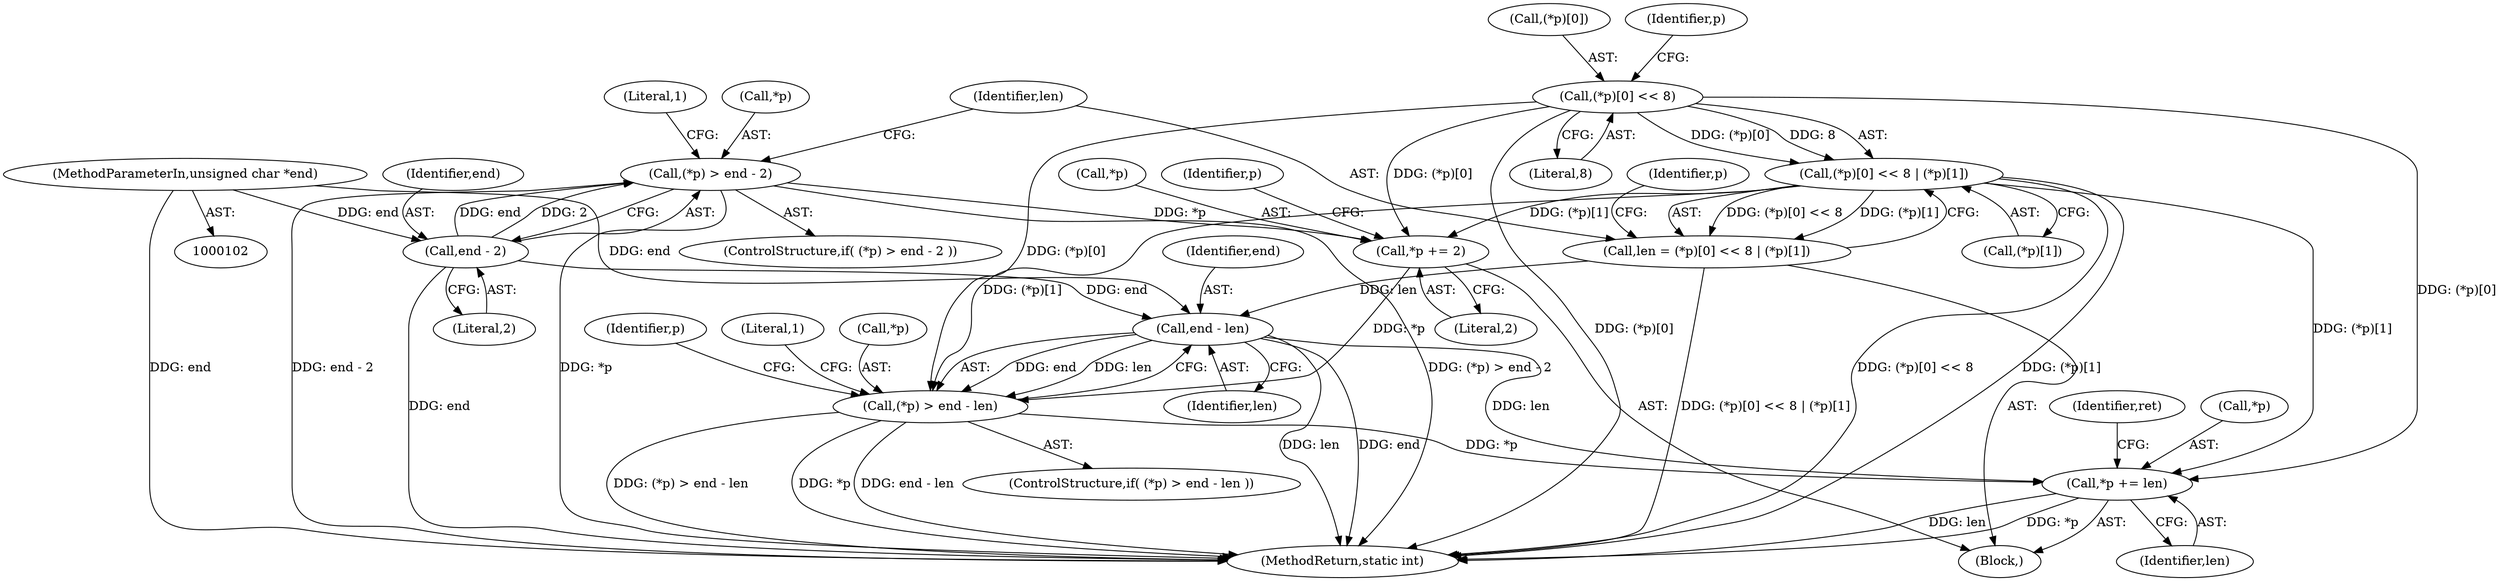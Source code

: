 digraph "0_mbedtls_5224a7544c95552553e2e6be0b4a789956a6464e@pointer" {
"1000158" [label="(Call,*p += len)"];
"1000149" [label="(Call,end - len)"];
"1000119" [label="(Call,end - 2)"];
"1000105" [label="(MethodParameterIn,unsigned char *end)"];
"1000128" [label="(Call,len = (*p)[0] << 8 | (*p)[1])"];
"1000130" [label="(Call,(*p)[0] << 8 | (*p)[1])"];
"1000131" [label="(Call,(*p)[0] << 8)"];
"1000146" [label="(Call,(*p) > end - len)"];
"1000141" [label="(Call,*p += 2)"];
"1000116" [label="(Call,(*p) > end - 2)"];
"1000160" [label="(Identifier,p)"];
"1000119" [label="(Call,end - 2)"];
"1000150" [label="(Identifier,end)"];
"1000129" [label="(Identifier,len)"];
"1000128" [label="(Call,len = (*p)[0] << 8 | (*p)[1])"];
"1000158" [label="(Call,*p += len)"];
"1000163" [label="(Identifier,ret)"];
"1000146" [label="(Call,(*p) > end - len)"];
"1000116" [label="(Call,(*p) > end - 2)"];
"1000161" [label="(Identifier,len)"];
"1000115" [label="(ControlStructure,if( (*p) > end - 2 ))"];
"1000142" [label="(Call,*p)"];
"1000132" [label="(Call,(*p)[0])"];
"1000130" [label="(Call,(*p)[0] << 8 | (*p)[1])"];
"1000148" [label="(Identifier,p)"];
"1000136" [label="(Literal,8)"];
"1000143" [label="(Identifier,p)"];
"1000154" [label="(Literal,1)"];
"1000167" [label="(MethodReturn,static int)"];
"1000159" [label="(Call,*p)"];
"1000131" [label="(Call,(*p)[0] << 8)"];
"1000149" [label="(Call,end - len)"];
"1000121" [label="(Literal,2)"];
"1000141" [label="(Call,*p += 2)"];
"1000151" [label="(Identifier,len)"];
"1000147" [label="(Call,*p)"];
"1000145" [label="(ControlStructure,if( (*p) > end - len ))"];
"1000105" [label="(MethodParameterIn,unsigned char *end)"];
"1000139" [label="(Identifier,p)"];
"1000120" [label="(Identifier,end)"];
"1000106" [label="(Block,)"];
"1000144" [label="(Literal,2)"];
"1000137" [label="(Call,(*p)[1])"];
"1000124" [label="(Literal,1)"];
"1000117" [label="(Call,*p)"];
"1000158" -> "1000106"  [label="AST: "];
"1000158" -> "1000161"  [label="CFG: "];
"1000159" -> "1000158"  [label="AST: "];
"1000161" -> "1000158"  [label="AST: "];
"1000163" -> "1000158"  [label="CFG: "];
"1000158" -> "1000167"  [label="DDG: *p"];
"1000158" -> "1000167"  [label="DDG: len"];
"1000149" -> "1000158"  [label="DDG: len"];
"1000131" -> "1000158"  [label="DDG: (*p)[0]"];
"1000146" -> "1000158"  [label="DDG: *p"];
"1000130" -> "1000158"  [label="DDG: (*p)[1]"];
"1000149" -> "1000146"  [label="AST: "];
"1000149" -> "1000151"  [label="CFG: "];
"1000150" -> "1000149"  [label="AST: "];
"1000151" -> "1000149"  [label="AST: "];
"1000146" -> "1000149"  [label="CFG: "];
"1000149" -> "1000167"  [label="DDG: len"];
"1000149" -> "1000167"  [label="DDG: end"];
"1000149" -> "1000146"  [label="DDG: end"];
"1000149" -> "1000146"  [label="DDG: len"];
"1000119" -> "1000149"  [label="DDG: end"];
"1000105" -> "1000149"  [label="DDG: end"];
"1000128" -> "1000149"  [label="DDG: len"];
"1000119" -> "1000116"  [label="AST: "];
"1000119" -> "1000121"  [label="CFG: "];
"1000120" -> "1000119"  [label="AST: "];
"1000121" -> "1000119"  [label="AST: "];
"1000116" -> "1000119"  [label="CFG: "];
"1000119" -> "1000167"  [label="DDG: end"];
"1000119" -> "1000116"  [label="DDG: end"];
"1000119" -> "1000116"  [label="DDG: 2"];
"1000105" -> "1000119"  [label="DDG: end"];
"1000105" -> "1000102"  [label="AST: "];
"1000105" -> "1000167"  [label="DDG: end"];
"1000128" -> "1000106"  [label="AST: "];
"1000128" -> "1000130"  [label="CFG: "];
"1000129" -> "1000128"  [label="AST: "];
"1000130" -> "1000128"  [label="AST: "];
"1000143" -> "1000128"  [label="CFG: "];
"1000128" -> "1000167"  [label="DDG: (*p)[0] << 8 | (*p)[1]"];
"1000130" -> "1000128"  [label="DDG: (*p)[0] << 8"];
"1000130" -> "1000128"  [label="DDG: (*p)[1]"];
"1000130" -> "1000137"  [label="CFG: "];
"1000131" -> "1000130"  [label="AST: "];
"1000137" -> "1000130"  [label="AST: "];
"1000130" -> "1000167"  [label="DDG: (*p)[0] << 8"];
"1000130" -> "1000167"  [label="DDG: (*p)[1]"];
"1000131" -> "1000130"  [label="DDG: (*p)[0]"];
"1000131" -> "1000130"  [label="DDG: 8"];
"1000130" -> "1000141"  [label="DDG: (*p)[1]"];
"1000130" -> "1000146"  [label="DDG: (*p)[1]"];
"1000131" -> "1000136"  [label="CFG: "];
"1000132" -> "1000131"  [label="AST: "];
"1000136" -> "1000131"  [label="AST: "];
"1000139" -> "1000131"  [label="CFG: "];
"1000131" -> "1000167"  [label="DDG: (*p)[0]"];
"1000131" -> "1000141"  [label="DDG: (*p)[0]"];
"1000131" -> "1000146"  [label="DDG: (*p)[0]"];
"1000146" -> "1000145"  [label="AST: "];
"1000147" -> "1000146"  [label="AST: "];
"1000154" -> "1000146"  [label="CFG: "];
"1000160" -> "1000146"  [label="CFG: "];
"1000146" -> "1000167"  [label="DDG: end - len"];
"1000146" -> "1000167"  [label="DDG: (*p) > end - len"];
"1000146" -> "1000167"  [label="DDG: *p"];
"1000141" -> "1000146"  [label="DDG: *p"];
"1000141" -> "1000106"  [label="AST: "];
"1000141" -> "1000144"  [label="CFG: "];
"1000142" -> "1000141"  [label="AST: "];
"1000144" -> "1000141"  [label="AST: "];
"1000148" -> "1000141"  [label="CFG: "];
"1000116" -> "1000141"  [label="DDG: *p"];
"1000116" -> "1000115"  [label="AST: "];
"1000117" -> "1000116"  [label="AST: "];
"1000124" -> "1000116"  [label="CFG: "];
"1000129" -> "1000116"  [label="CFG: "];
"1000116" -> "1000167"  [label="DDG: end - 2"];
"1000116" -> "1000167"  [label="DDG: *p"];
"1000116" -> "1000167"  [label="DDG: (*p) > end - 2"];
}
